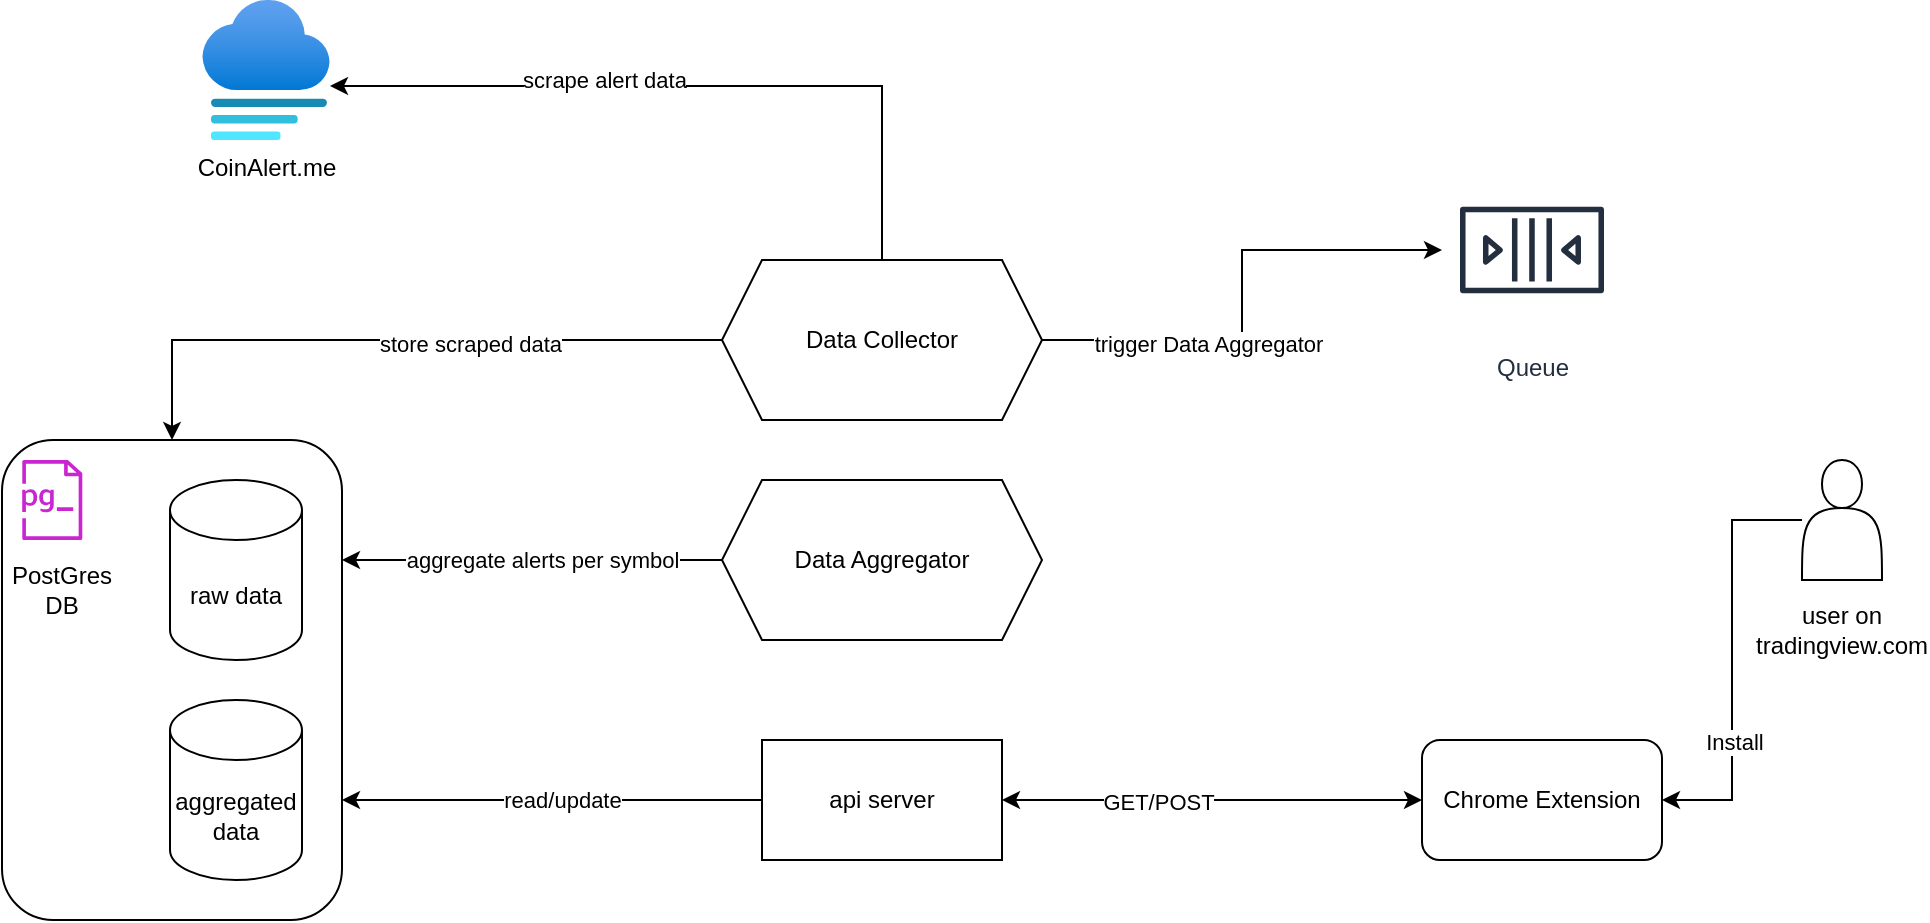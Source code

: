<mxfile version="22.1.12" type="github">
  <diagram id="uRI4BPjh-oSYJNO2jy94" name="Page-1">
    <mxGraphModel dx="2300" dy="787" grid="1" gridSize="10" guides="1" tooltips="1" connect="1" arrows="1" fold="1" page="1" pageScale="1" pageWidth="850" pageHeight="1100" math="0" shadow="0">
      <root>
        <mxCell id="0" />
        <mxCell id="1" parent="0" />
        <mxCell id="OT16slN5LOoRO3BBS933-30" style="edgeStyle=orthogonalEdgeStyle;rounded=0;orthogonalLoop=1;jettySize=auto;html=1;entryX=1;entryY=0.75;entryDx=0;entryDy=0;" edge="1" parent="1" source="OT16slN5LOoRO3BBS933-1" target="OT16slN5LOoRO3BBS933-23">
          <mxGeometry relative="1" as="geometry" />
        </mxCell>
        <mxCell id="OT16slN5LOoRO3BBS933-31" value="read/update" style="edgeLabel;html=1;align=center;verticalAlign=middle;resizable=0;points=[];" vertex="1" connectable="0" parent="OT16slN5LOoRO3BBS933-30">
          <mxGeometry x="0.305" y="2" relative="1" as="geometry">
            <mxPoint x="37" y="-2" as="offset" />
          </mxGeometry>
        </mxCell>
        <mxCell id="OT16slN5LOoRO3BBS933-1" value="api server" style="rounded=0;whiteSpace=wrap;html=1;" vertex="1" parent="1">
          <mxGeometry x="330" y="420" width="120" height="60" as="geometry" />
        </mxCell>
        <mxCell id="OT16slN5LOoRO3BBS933-36" style="edgeStyle=orthogonalEdgeStyle;rounded=0;orthogonalLoop=1;jettySize=auto;html=1;entryX=0.5;entryY=0;entryDx=0;entryDy=0;" edge="1" parent="1" source="OT16slN5LOoRO3BBS933-2" target="OT16slN5LOoRO3BBS933-23">
          <mxGeometry relative="1" as="geometry" />
        </mxCell>
        <mxCell id="OT16slN5LOoRO3BBS933-37" value="store scraped data" style="edgeLabel;html=1;align=center;verticalAlign=middle;resizable=0;points=[];" vertex="1" connectable="0" parent="OT16slN5LOoRO3BBS933-36">
          <mxGeometry x="-0.225" y="2" relative="1" as="geometry">
            <mxPoint as="offset" />
          </mxGeometry>
        </mxCell>
        <mxCell id="OT16slN5LOoRO3BBS933-40" style="edgeStyle=orthogonalEdgeStyle;rounded=0;orthogonalLoop=1;jettySize=auto;html=1;" edge="1" parent="1" source="OT16slN5LOoRO3BBS933-2" target="OT16slN5LOoRO3BBS933-38">
          <mxGeometry relative="1" as="geometry" />
        </mxCell>
        <mxCell id="OT16slN5LOoRO3BBS933-41" value="trigger Data Aggregator" style="edgeLabel;html=1;align=center;verticalAlign=middle;resizable=0;points=[];" vertex="1" connectable="0" parent="OT16slN5LOoRO3BBS933-40">
          <mxGeometry x="-0.328" y="-2" relative="1" as="geometry">
            <mxPoint as="offset" />
          </mxGeometry>
        </mxCell>
        <mxCell id="OT16slN5LOoRO3BBS933-2" value="Data Collector" style="shape=hexagon;perimeter=hexagonPerimeter2;whiteSpace=wrap;html=1;fixedSize=1;" vertex="1" parent="1">
          <mxGeometry x="310" y="180" width="160" height="80" as="geometry" />
        </mxCell>
        <mxCell id="OT16slN5LOoRO3BBS933-34" style="edgeStyle=orthogonalEdgeStyle;rounded=0;orthogonalLoop=1;jettySize=auto;html=1;entryX=1;entryY=0.25;entryDx=0;entryDy=0;" edge="1" parent="1" source="OT16slN5LOoRO3BBS933-3" target="OT16slN5LOoRO3BBS933-23">
          <mxGeometry relative="1" as="geometry" />
        </mxCell>
        <mxCell id="OT16slN5LOoRO3BBS933-35" value="aggregate alerts per symbol" style="edgeLabel;html=1;align=center;verticalAlign=middle;resizable=0;points=[];" vertex="1" connectable="0" parent="OT16slN5LOoRO3BBS933-34">
          <mxGeometry x="0.179" y="2" relative="1" as="geometry">
            <mxPoint x="22" y="-2" as="offset" />
          </mxGeometry>
        </mxCell>
        <mxCell id="OT16slN5LOoRO3BBS933-3" value="Data Aggregator" style="shape=hexagon;perimeter=hexagonPerimeter2;whiteSpace=wrap;html=1;fixedSize=1;" vertex="1" parent="1">
          <mxGeometry x="310" y="290" width="160" height="80" as="geometry" />
        </mxCell>
        <mxCell id="OT16slN5LOoRO3BBS933-4" value="Chrome Extension" style="rounded=1;whiteSpace=wrap;html=1;" vertex="1" parent="1">
          <mxGeometry x="660" y="420" width="120" height="60" as="geometry" />
        </mxCell>
        <mxCell id="OT16slN5LOoRO3BBS933-8" value="" style="group" vertex="1" connectable="0" parent="1">
          <mxGeometry x="840" y="280" width="60" height="100" as="geometry" />
        </mxCell>
        <mxCell id="OT16slN5LOoRO3BBS933-6" value="" style="shape=actor;whiteSpace=wrap;html=1;" vertex="1" parent="OT16slN5LOoRO3BBS933-8">
          <mxGeometry x="10" width="40" height="60" as="geometry" />
        </mxCell>
        <mxCell id="OT16slN5LOoRO3BBS933-7" value="user on tradingview.com" style="text;html=1;strokeColor=none;fillColor=none;align=center;verticalAlign=middle;whiteSpace=wrap;rounded=0;" vertex="1" parent="OT16slN5LOoRO3BBS933-8">
          <mxGeometry y="70" width="60" height="30" as="geometry" />
        </mxCell>
        <mxCell id="OT16slN5LOoRO3BBS933-11" value="" style="endArrow=classic;startArrow=classic;html=1;rounded=0;entryX=0;entryY=0.5;entryDx=0;entryDy=0;exitX=1;exitY=0.5;exitDx=0;exitDy=0;" edge="1" parent="1" source="OT16slN5LOoRO3BBS933-1" target="OT16slN5LOoRO3BBS933-4">
          <mxGeometry width="50" height="50" relative="1" as="geometry">
            <mxPoint x="500" y="460" as="sourcePoint" />
            <mxPoint x="500" y="390" as="targetPoint" />
          </mxGeometry>
        </mxCell>
        <mxCell id="OT16slN5LOoRO3BBS933-12" value="GET/POST" style="edgeLabel;html=1;align=center;verticalAlign=middle;resizable=0;points=[];" vertex="1" connectable="0" parent="OT16slN5LOoRO3BBS933-11">
          <mxGeometry x="-0.259" y="-1" relative="1" as="geometry">
            <mxPoint as="offset" />
          </mxGeometry>
        </mxCell>
        <mxCell id="OT16slN5LOoRO3BBS933-14" value="CoinAlert.me" style="image;aspect=fixed;html=1;points=[];align=center;fontSize=12;image=img/lib/azure2/general/Website_Staging.svg;" vertex="1" parent="1">
          <mxGeometry x="50" y="50" width="64" height="70" as="geometry" />
        </mxCell>
        <mxCell id="OT16slN5LOoRO3BBS933-16" style="edgeStyle=orthogonalEdgeStyle;rounded=0;orthogonalLoop=1;jettySize=auto;html=1;entryX=1;entryY=0.614;entryDx=0;entryDy=0;entryPerimeter=0;exitX=0.5;exitY=0;exitDx=0;exitDy=0;" edge="1" parent="1" source="OT16slN5LOoRO3BBS933-2" target="OT16slN5LOoRO3BBS933-14">
          <mxGeometry relative="1" as="geometry" />
        </mxCell>
        <mxCell id="OT16slN5LOoRO3BBS933-17" value="scrape alert data" style="edgeLabel;html=1;align=center;verticalAlign=middle;resizable=0;points=[];" vertex="1" connectable="0" parent="OT16slN5LOoRO3BBS933-16">
          <mxGeometry x="0.247" y="-3" relative="1" as="geometry">
            <mxPoint as="offset" />
          </mxGeometry>
        </mxCell>
        <mxCell id="OT16slN5LOoRO3BBS933-29" value="" style="group" vertex="1" connectable="0" parent="1">
          <mxGeometry x="-50" y="270" width="170" height="240" as="geometry" />
        </mxCell>
        <mxCell id="OT16slN5LOoRO3BBS933-23" value="" style="rounded=1;whiteSpace=wrap;html=1;" vertex="1" parent="OT16slN5LOoRO3BBS933-29">
          <mxGeometry width="170" height="240" as="geometry" />
        </mxCell>
        <mxCell id="OT16slN5LOoRO3BBS933-24" value="" style="sketch=0;outlineConnect=0;fontColor=#232F3E;gradientColor=none;fillColor=#C925D1;strokeColor=none;dashed=0;verticalLabelPosition=bottom;verticalAlign=top;align=center;html=1;fontSize=12;fontStyle=0;aspect=fixed;pointerEvents=1;shape=mxgraph.aws4.rds_trusted_language_extensions_for_postgresql;" vertex="1" parent="OT16slN5LOoRO3BBS933-29">
          <mxGeometry x="10" y="10" width="30.26" height="40" as="geometry" />
        </mxCell>
        <mxCell id="OT16slN5LOoRO3BBS933-25" value="raw data" style="shape=cylinder3;whiteSpace=wrap;html=1;boundedLbl=1;backgroundOutline=1;size=15;" vertex="1" parent="OT16slN5LOoRO3BBS933-29">
          <mxGeometry x="84" y="20" width="66" height="90" as="geometry" />
        </mxCell>
        <mxCell id="OT16slN5LOoRO3BBS933-26" value="PostGres DB" style="text;html=1;strokeColor=none;fillColor=none;align=center;verticalAlign=middle;whiteSpace=wrap;rounded=0;" vertex="1" parent="OT16slN5LOoRO3BBS933-29">
          <mxGeometry y="60" width="60" height="30" as="geometry" />
        </mxCell>
        <mxCell id="OT16slN5LOoRO3BBS933-27" value="aggregated data" style="shape=cylinder3;whiteSpace=wrap;html=1;boundedLbl=1;backgroundOutline=1;size=15;" vertex="1" parent="OT16slN5LOoRO3BBS933-29">
          <mxGeometry x="84" y="130" width="66" height="90" as="geometry" />
        </mxCell>
        <mxCell id="OT16slN5LOoRO3BBS933-9" style="edgeStyle=orthogonalEdgeStyle;rounded=0;orthogonalLoop=1;jettySize=auto;html=1;entryX=1;entryY=0.5;entryDx=0;entryDy=0;" edge="1" parent="1" source="OT16slN5LOoRO3BBS933-6" target="OT16slN5LOoRO3BBS933-4">
          <mxGeometry relative="1" as="geometry">
            <mxPoint x="710" y="330" as="targetPoint" />
          </mxGeometry>
        </mxCell>
        <mxCell id="OT16slN5LOoRO3BBS933-10" value="Install" style="edgeLabel;html=1;align=center;verticalAlign=middle;resizable=0;points=[];" vertex="1" connectable="0" parent="OT16slN5LOoRO3BBS933-9">
          <mxGeometry x="0.389" y="1" relative="1" as="geometry">
            <mxPoint as="offset" />
          </mxGeometry>
        </mxCell>
        <mxCell id="OT16slN5LOoRO3BBS933-38" value="Queue" style="sketch=0;outlineConnect=0;fontColor=#232F3E;gradientColor=none;strokeColor=#232F3E;fillColor=#ffffff;dashed=0;verticalLabelPosition=bottom;verticalAlign=top;align=center;html=1;fontSize=12;fontStyle=0;aspect=fixed;shape=mxgraph.aws4.resourceIcon;resIcon=mxgraph.aws4.queue;" vertex="1" parent="1">
          <mxGeometry x="670" y="130" width="90" height="90" as="geometry" />
        </mxCell>
      </root>
    </mxGraphModel>
  </diagram>
</mxfile>
